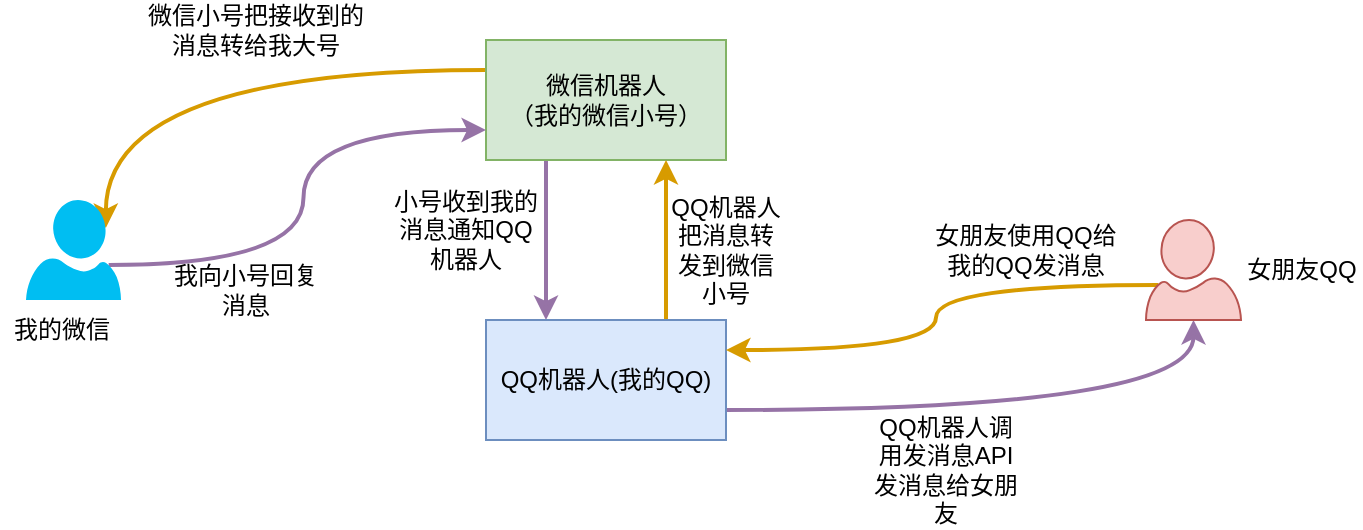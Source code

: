 <mxfile version="21.1.1" type="github">
  <diagram name="第 1 页" id="5a3VWwRXIUWUGGKSiQhn">
    <mxGraphModel dx="1377" dy="796" grid="0" gridSize="10" guides="1" tooltips="1" connect="1" arrows="1" fold="1" page="1" pageScale="1" pageWidth="827" pageHeight="1169" math="0" shadow="0">
      <root>
        <mxCell id="0" />
        <mxCell id="1" parent="0" />
        <mxCell id="jr-JLUpDfYuUMU0Q_Twg-10" style="edgeStyle=orthogonalEdgeStyle;rounded=0;orthogonalLoop=1;jettySize=auto;html=1;exitX=0;exitY=0.25;exitDx=0;exitDy=0;entryX=0.84;entryY=0.28;entryDx=0;entryDy=0;entryPerimeter=0;curved=1;fillColor=#ffe6cc;strokeColor=#d79b00;strokeWidth=2;" edge="1" parent="1" source="jr-JLUpDfYuUMU0Q_Twg-3" target="jr-JLUpDfYuUMU0Q_Twg-6">
          <mxGeometry relative="1" as="geometry" />
        </mxCell>
        <mxCell id="jr-JLUpDfYuUMU0Q_Twg-12" style="edgeStyle=orthogonalEdgeStyle;rounded=0;orthogonalLoop=1;jettySize=auto;html=1;exitX=0.25;exitY=1;exitDx=0;exitDy=0;entryX=0.25;entryY=0;entryDx=0;entryDy=0;fillColor=#e1d5e7;strokeColor=#9673a6;strokeWidth=2;" edge="1" parent="1" source="jr-JLUpDfYuUMU0Q_Twg-3" target="jr-JLUpDfYuUMU0Q_Twg-4">
          <mxGeometry relative="1" as="geometry" />
        </mxCell>
        <mxCell id="jr-JLUpDfYuUMU0Q_Twg-3" value="微信机器人&lt;br&gt;（我的微信小号）" style="rounded=0;whiteSpace=wrap;html=1;fillColor=#d5e8d4;strokeColor=#82b366;" vertex="1" parent="1">
          <mxGeometry x="280" y="270" width="120" height="60" as="geometry" />
        </mxCell>
        <mxCell id="jr-JLUpDfYuUMU0Q_Twg-9" style="edgeStyle=orthogonalEdgeStyle;rounded=0;orthogonalLoop=1;jettySize=auto;html=1;exitX=0.75;exitY=0;exitDx=0;exitDy=0;entryX=0.75;entryY=1;entryDx=0;entryDy=0;fillColor=#ffe6cc;strokeColor=#d79b00;strokeWidth=2;" edge="1" parent="1" source="jr-JLUpDfYuUMU0Q_Twg-4" target="jr-JLUpDfYuUMU0Q_Twg-3">
          <mxGeometry relative="1" as="geometry" />
        </mxCell>
        <mxCell id="jr-JLUpDfYuUMU0Q_Twg-14" style="edgeStyle=orthogonalEdgeStyle;rounded=0;orthogonalLoop=1;jettySize=auto;html=1;exitX=1;exitY=0.75;exitDx=0;exitDy=0;entryX=0.5;entryY=1;entryDx=0;entryDy=0;entryPerimeter=0;curved=1;fillColor=#e1d5e7;strokeColor=#9673a6;strokeWidth=2;" edge="1" parent="1" source="jr-JLUpDfYuUMU0Q_Twg-4" target="jr-JLUpDfYuUMU0Q_Twg-5">
          <mxGeometry relative="1" as="geometry" />
        </mxCell>
        <mxCell id="jr-JLUpDfYuUMU0Q_Twg-4" value="QQ机器人(我的QQ)" style="rounded=0;whiteSpace=wrap;html=1;fillColor=#dae8fc;strokeColor=#6c8ebf;" vertex="1" parent="1">
          <mxGeometry x="280" y="410" width="120" height="60" as="geometry" />
        </mxCell>
        <mxCell id="jr-JLUpDfYuUMU0Q_Twg-13" style="edgeStyle=orthogonalEdgeStyle;rounded=0;orthogonalLoop=1;jettySize=auto;html=1;exitX=0.87;exitY=0.65;exitDx=0;exitDy=0;exitPerimeter=0;entryX=1;entryY=0.25;entryDx=0;entryDy=0;curved=1;fillColor=#ffe6cc;strokeColor=#d79b00;strokeWidth=2;" edge="1" parent="1" source="jr-JLUpDfYuUMU0Q_Twg-5" target="jr-JLUpDfYuUMU0Q_Twg-4">
          <mxGeometry relative="1" as="geometry" />
        </mxCell>
        <mxCell id="jr-JLUpDfYuUMU0Q_Twg-5" value="" style="verticalLabelPosition=bottom;html=1;verticalAlign=top;align=center;strokeColor=#b85450;fillColor=#f8cecc;shape=mxgraph.azure.user;flipH=1;" vertex="1" parent="1">
          <mxGeometry x="610" y="360" width="47.5" height="50" as="geometry" />
        </mxCell>
        <mxCell id="jr-JLUpDfYuUMU0Q_Twg-11" style="edgeStyle=orthogonalEdgeStyle;rounded=0;orthogonalLoop=1;jettySize=auto;html=1;exitX=0.87;exitY=0.65;exitDx=0;exitDy=0;exitPerimeter=0;entryX=0;entryY=0.75;entryDx=0;entryDy=0;curved=1;fillColor=#e1d5e7;strokeColor=#9673a6;strokeWidth=2;" edge="1" parent="1" source="jr-JLUpDfYuUMU0Q_Twg-6" target="jr-JLUpDfYuUMU0Q_Twg-3">
          <mxGeometry relative="1" as="geometry" />
        </mxCell>
        <mxCell id="jr-JLUpDfYuUMU0Q_Twg-6" value="" style="verticalLabelPosition=bottom;html=1;verticalAlign=top;align=center;strokeColor=none;fillColor=#00BEF2;shape=mxgraph.azure.user;" vertex="1" parent="1">
          <mxGeometry x="50" y="350" width="47.5" height="50" as="geometry" />
        </mxCell>
        <mxCell id="jr-JLUpDfYuUMU0Q_Twg-15" value="女朋友QQ" style="text;html=1;strokeColor=none;fillColor=none;align=center;verticalAlign=middle;whiteSpace=wrap;rounded=0;" vertex="1" parent="1">
          <mxGeometry x="657.5" y="370" width="60" height="30" as="geometry" />
        </mxCell>
        <mxCell id="jr-JLUpDfYuUMU0Q_Twg-16" value="我的微信" style="text;html=1;strokeColor=none;fillColor=none;align=center;verticalAlign=middle;whiteSpace=wrap;rounded=0;" vertex="1" parent="1">
          <mxGeometry x="37.5" y="400" width="60" height="30" as="geometry" />
        </mxCell>
        <mxCell id="jr-JLUpDfYuUMU0Q_Twg-17" value="女朋友使用QQ给我的QQ发消息" style="text;html=1;strokeColor=none;fillColor=none;align=center;verticalAlign=middle;whiteSpace=wrap;rounded=0;" vertex="1" parent="1">
          <mxGeometry x="500" y="360" width="100" height="30" as="geometry" />
        </mxCell>
        <mxCell id="jr-JLUpDfYuUMU0Q_Twg-18" value="QQ机器人把消息转发到微信小号" style="text;html=1;strokeColor=none;fillColor=none;align=center;verticalAlign=middle;whiteSpace=wrap;rounded=0;" vertex="1" parent="1">
          <mxGeometry x="370" y="360" width="60" height="30" as="geometry" />
        </mxCell>
        <mxCell id="jr-JLUpDfYuUMU0Q_Twg-19" value="微信小号把接收到的消息转给我大号" style="text;html=1;strokeColor=none;fillColor=none;align=center;verticalAlign=middle;whiteSpace=wrap;rounded=0;" vertex="1" parent="1">
          <mxGeometry x="110" y="250" width="110" height="30" as="geometry" />
        </mxCell>
        <mxCell id="jr-JLUpDfYuUMU0Q_Twg-20" value="我向小号回复消息" style="text;html=1;strokeColor=none;fillColor=none;align=center;verticalAlign=middle;whiteSpace=wrap;rounded=0;" vertex="1" parent="1">
          <mxGeometry x="120" y="380" width="80" height="30" as="geometry" />
        </mxCell>
        <mxCell id="jr-JLUpDfYuUMU0Q_Twg-21" value="小号收到我的消息通知QQ机器人" style="text;html=1;strokeColor=none;fillColor=none;align=center;verticalAlign=middle;whiteSpace=wrap;rounded=0;" vertex="1" parent="1">
          <mxGeometry x="230" y="350" width="80" height="30" as="geometry" />
        </mxCell>
        <mxCell id="jr-JLUpDfYuUMU0Q_Twg-22" value="QQ机器人调用发消息API发消息给女朋友" style="text;html=1;strokeColor=none;fillColor=none;align=center;verticalAlign=middle;whiteSpace=wrap;rounded=0;" vertex="1" parent="1">
          <mxGeometry x="470" y="470" width="80" height="30" as="geometry" />
        </mxCell>
      </root>
    </mxGraphModel>
  </diagram>
</mxfile>
